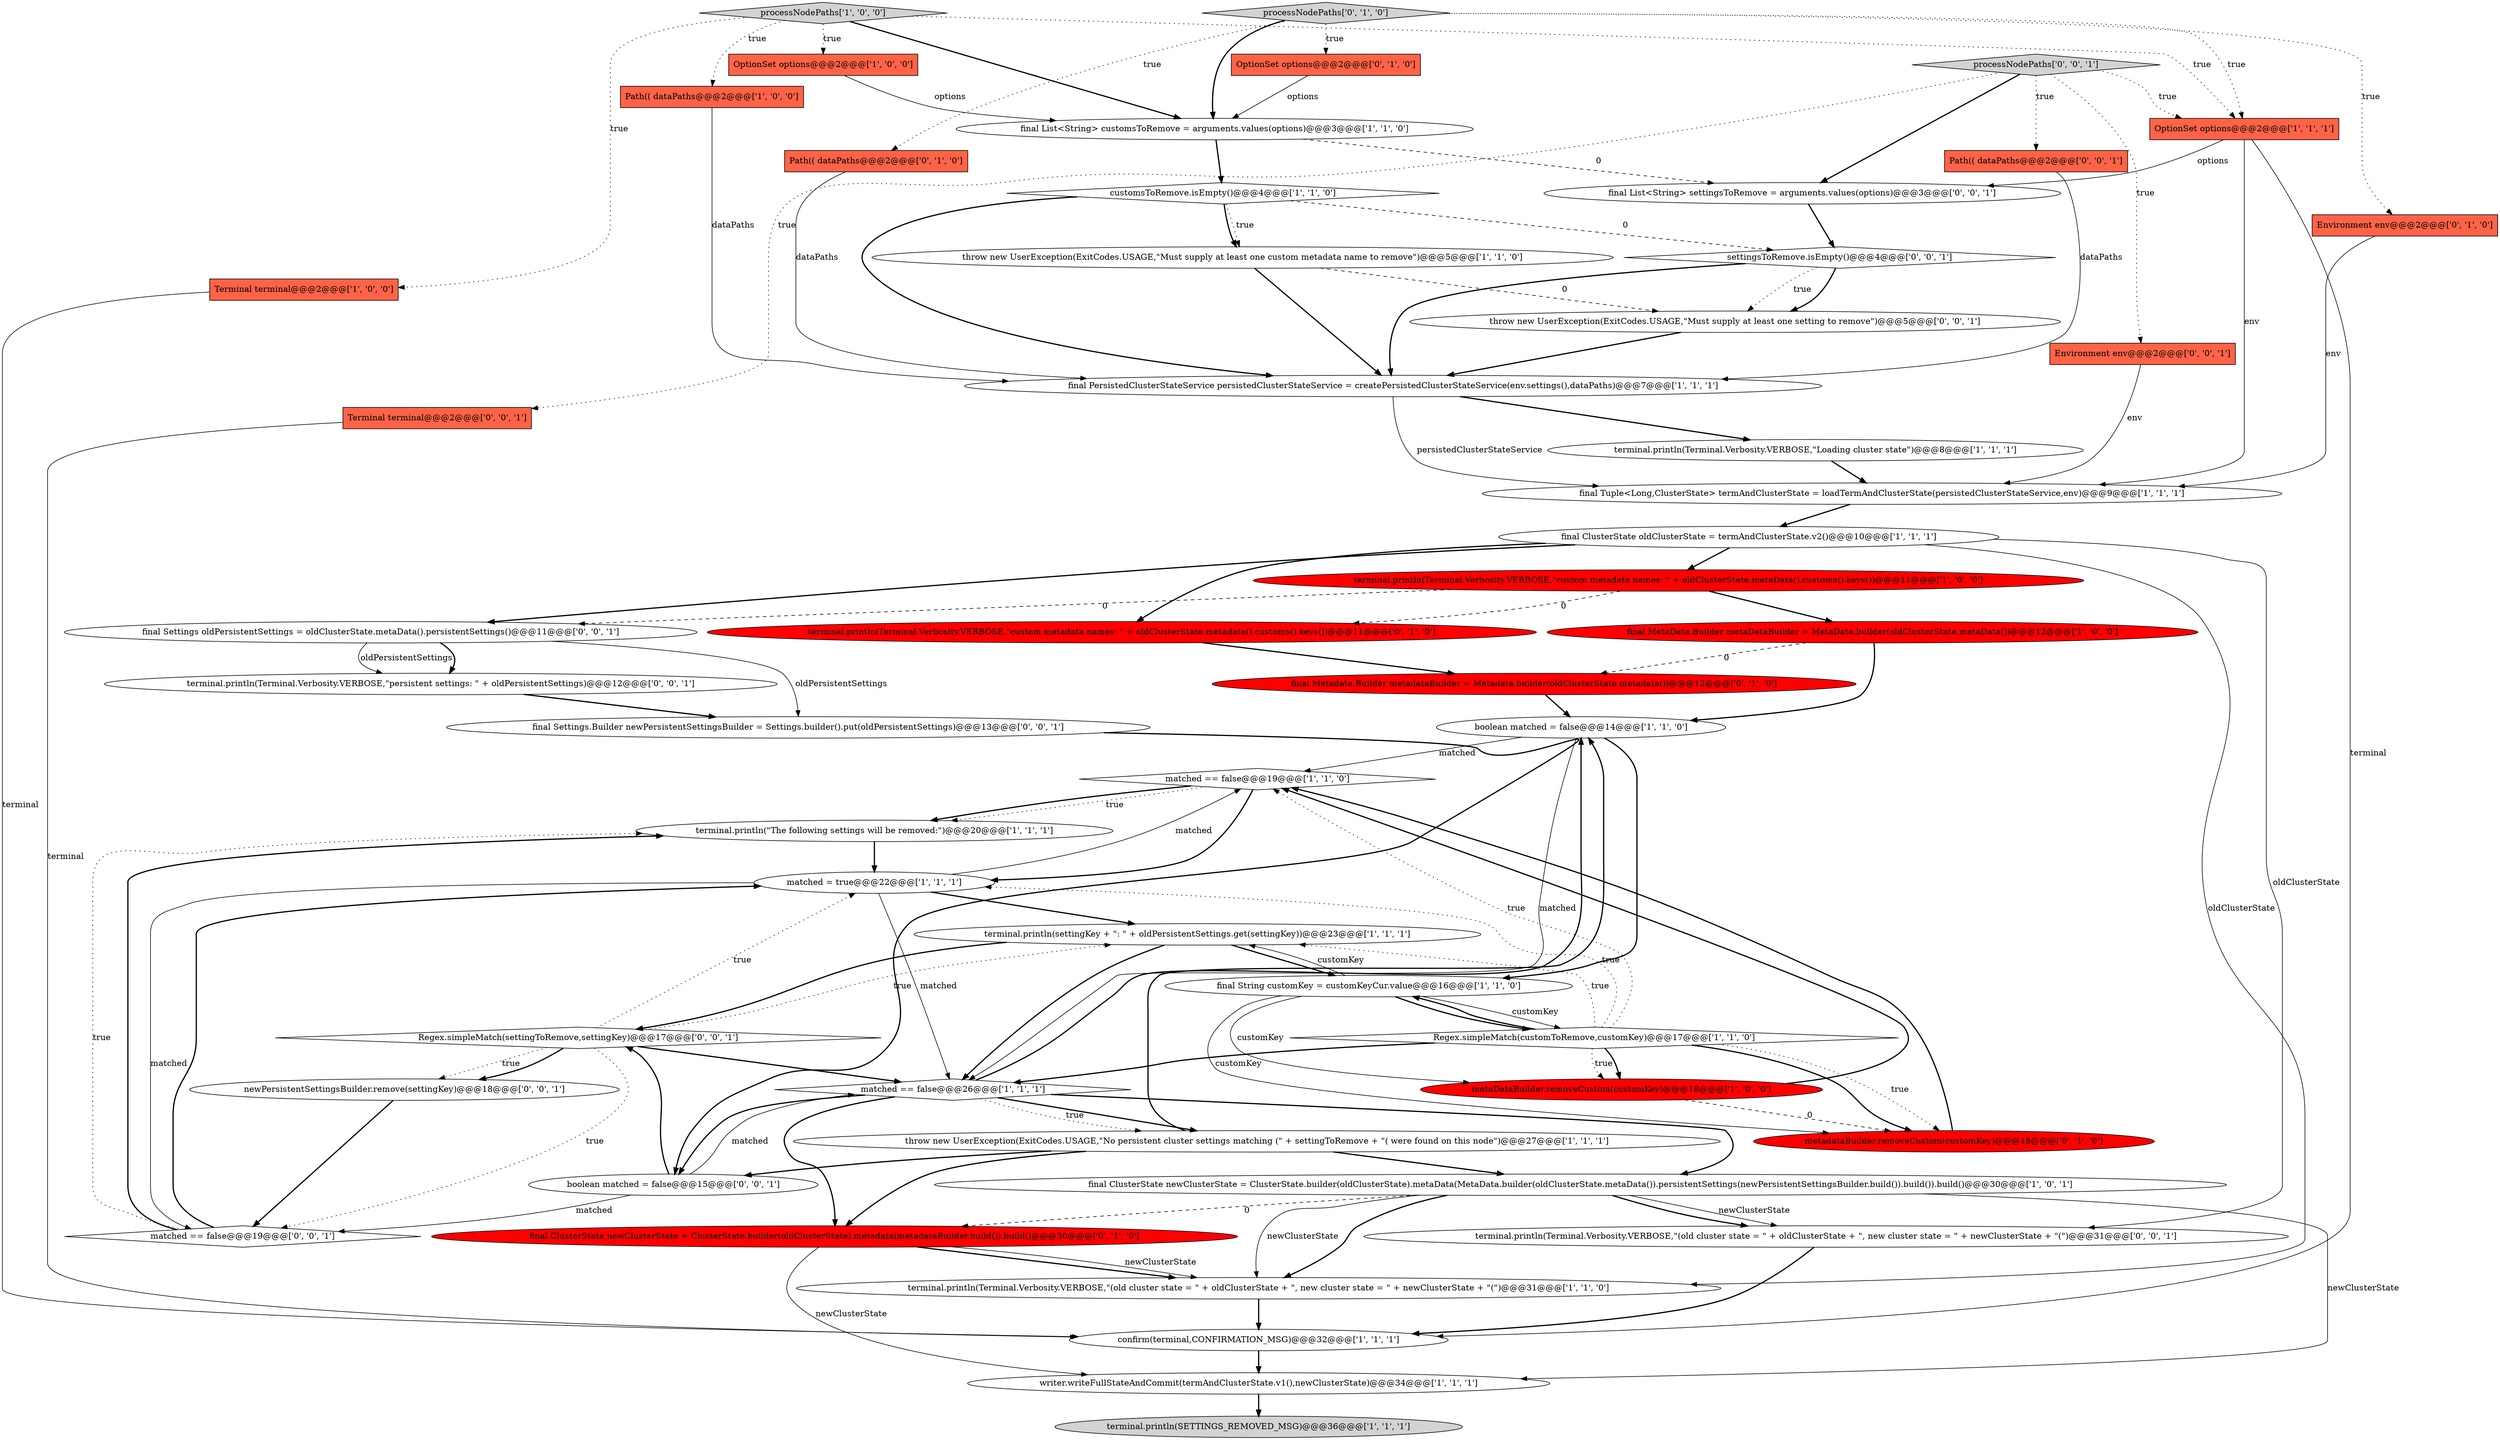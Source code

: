 digraph {
13 [style = filled, label = "final MetaData.Builder metaDataBuilder = MetaData.builder(oldClusterState.metaData())@@@12@@@['1', '0', '0']", fillcolor = red, shape = ellipse image = "AAA1AAABBB1BBB"];
0 [style = filled, label = "final ClusterState newClusterState = ClusterState.builder(oldClusterState).metaData(MetaData.builder(oldClusterState.metaData()).persistentSettings(newPersistentSettingsBuilder.build()).build()).build()@@@30@@@['1', '0', '1']", fillcolor = white, shape = ellipse image = "AAA0AAABBB1BBB"];
49 [style = filled, label = "Regex.simpleMatch(settingToRemove,settingKey)@@@17@@@['0', '0', '1']", fillcolor = white, shape = diamond image = "AAA0AAABBB3BBB"];
46 [style = filled, label = "matched == false@@@19@@@['0', '0', '1']", fillcolor = white, shape = diamond image = "AAA0AAABBB3BBB"];
29 [style = filled, label = "final Metadata.Builder metadataBuilder = Metadata.builder(oldClusterState.metadata())@@@12@@@['0', '1', '0']", fillcolor = red, shape = ellipse image = "AAA1AAABBB2BBB"];
34 [style = filled, label = "processNodePaths['0', '1', '0']", fillcolor = lightgray, shape = diamond image = "AAA0AAABBB2BBB"];
2 [style = filled, label = "terminal.println(\"The following settings will be removed:\")@@@20@@@['1', '1', '1']", fillcolor = white, shape = ellipse image = "AAA0AAABBB1BBB"];
41 [style = filled, label = "newPersistentSettingsBuilder.remove(settingKey)@@@18@@@['0', '0', '1']", fillcolor = white, shape = ellipse image = "AAA0AAABBB3BBB"];
37 [style = filled, label = "final Settings oldPersistentSettings = oldClusterState.metaData().persistentSettings()@@@11@@@['0', '0', '1']", fillcolor = white, shape = ellipse image = "AAA0AAABBB3BBB"];
17 [style = filled, label = "Path(( dataPaths@@@2@@@['1', '0', '0']", fillcolor = tomato, shape = box image = "AAA0AAABBB1BBB"];
25 [style = filled, label = "terminal.println(Terminal.Verbosity.VERBOSE,\"(old cluster state = \" + oldClusterState + \", new cluster state = \" + newClusterState + \"(\")@@@31@@@['1', '1', '0']", fillcolor = white, shape = ellipse image = "AAA0AAABBB1BBB"];
47 [style = filled, label = "Environment env@@@2@@@['0', '0', '1']", fillcolor = tomato, shape = box image = "AAA0AAABBB3BBB"];
10 [style = filled, label = "writer.writeFullStateAndCommit(termAndClusterState.v1(),newClusterState)@@@34@@@['1', '1', '1']", fillcolor = white, shape = ellipse image = "AAA0AAABBB1BBB"];
33 [style = filled, label = "terminal.println(Terminal.Verbosity.VERBOSE,\"custom metadata names: \" + oldClusterState.metadata().customs().keys())@@@11@@@['0', '1', '0']", fillcolor = red, shape = ellipse image = "AAA1AAABBB2BBB"];
21 [style = filled, label = "boolean matched = false@@@14@@@['1', '1', '0']", fillcolor = white, shape = ellipse image = "AAA0AAABBB1BBB"];
19 [style = filled, label = "matched == false@@@19@@@['1', '1', '0']", fillcolor = white, shape = diamond image = "AAA0AAABBB1BBB"];
39 [style = filled, label = "Path(( dataPaths@@@2@@@['0', '0', '1']", fillcolor = tomato, shape = box image = "AAA0AAABBB3BBB"];
14 [style = filled, label = "metaDataBuilder.removeCustom(customKey)@@@18@@@['1', '0', '0']", fillcolor = red, shape = ellipse image = "AAA1AAABBB1BBB"];
8 [style = filled, label = "final String customKey = customKeyCur.value@@@16@@@['1', '1', '0']", fillcolor = white, shape = ellipse image = "AAA0AAABBB1BBB"];
44 [style = filled, label = "terminal.println(Terminal.Verbosity.VERBOSE,\"persistent settings: \" + oldPersistentSettings)@@@12@@@['0', '0', '1']", fillcolor = white, shape = ellipse image = "AAA0AAABBB3BBB"];
48 [style = filled, label = "throw new UserException(ExitCodes.USAGE,\"Must supply at least one setting to remove\")@@@5@@@['0', '0', '1']", fillcolor = white, shape = ellipse image = "AAA0AAABBB3BBB"];
51 [style = filled, label = "settingsToRemove.isEmpty()@@@4@@@['0', '0', '1']", fillcolor = white, shape = diamond image = "AAA0AAABBB3BBB"];
28 [style = filled, label = "final ClusterState oldClusterState = termAndClusterState.v2()@@@10@@@['1', '1', '1']", fillcolor = white, shape = ellipse image = "AAA0AAABBB1BBB"];
20 [style = filled, label = "matched == false@@@26@@@['1', '1', '1']", fillcolor = white, shape = diamond image = "AAA0AAABBB1BBB"];
24 [style = filled, label = "confirm(terminal,CONFIRMATION_MSG)@@@32@@@['1', '1', '1']", fillcolor = white, shape = ellipse image = "AAA0AAABBB1BBB"];
38 [style = filled, label = "final List<String> settingsToRemove = arguments.values(options)@@@3@@@['0', '0', '1']", fillcolor = white, shape = ellipse image = "AAA0AAABBB3BBB"];
3 [style = filled, label = "Regex.simpleMatch(customToRemove,customKey)@@@17@@@['1', '1', '0']", fillcolor = white, shape = diamond image = "AAA0AAABBB1BBB"];
1 [style = filled, label = "customsToRemove.isEmpty()@@@4@@@['1', '1', '0']", fillcolor = white, shape = diamond image = "AAA0AAABBB1BBB"];
7 [style = filled, label = "final Tuple<Long,ClusterState> termAndClusterState = loadTermAndClusterState(persistedClusterStateService,env)@@@9@@@['1', '1', '1']", fillcolor = white, shape = ellipse image = "AAA0AAABBB1BBB"];
35 [style = filled, label = "Path(( dataPaths@@@2@@@['0', '1', '0']", fillcolor = tomato, shape = box image = "AAA0AAABBB2BBB"];
40 [style = filled, label = "boolean matched = false@@@15@@@['0', '0', '1']", fillcolor = white, shape = ellipse image = "AAA0AAABBB3BBB"];
16 [style = filled, label = "terminal.println(Terminal.Verbosity.VERBOSE,\"custom metadata names: \" + oldClusterState.metaData().customs().keys())@@@11@@@['1', '0', '0']", fillcolor = red, shape = ellipse image = "AAA1AAABBB1BBB"];
4 [style = filled, label = "terminal.println(Terminal.Verbosity.VERBOSE,\"Loading cluster state\")@@@8@@@['1', '1', '1']", fillcolor = white, shape = ellipse image = "AAA0AAABBB1BBB"];
23 [style = filled, label = "terminal.println(settingKey + \": \" + oldPersistentSettings.get(settingKey))@@@23@@@['1', '1', '1']", fillcolor = white, shape = ellipse image = "AAA0AAABBB1BBB"];
15 [style = filled, label = "processNodePaths['1', '0', '0']", fillcolor = lightgray, shape = diamond image = "AAA0AAABBB1BBB"];
31 [style = filled, label = "OptionSet options@@@2@@@['0', '1', '0']", fillcolor = tomato, shape = box image = "AAA0AAABBB2BBB"];
5 [style = filled, label = "terminal.println(SETTINGS_REMOVED_MSG)@@@36@@@['1', '1', '1']", fillcolor = lightgray, shape = ellipse image = "AAA0AAABBB1BBB"];
45 [style = filled, label = "processNodePaths['0', '0', '1']", fillcolor = lightgray, shape = diamond image = "AAA0AAABBB3BBB"];
50 [style = filled, label = "terminal.println(Terminal.Verbosity.VERBOSE,\"(old cluster state = \" + oldClusterState + \", new cluster state = \" + newClusterState + \"(\")@@@31@@@['0', '0', '1']", fillcolor = white, shape = ellipse image = "AAA0AAABBB3BBB"];
18 [style = filled, label = "OptionSet options@@@2@@@['1', '1', '1']", fillcolor = tomato, shape = box image = "AAA0AAABBB1BBB"];
12 [style = filled, label = "Terminal terminal@@@2@@@['1', '0', '0']", fillcolor = tomato, shape = box image = "AAA0AAABBB1BBB"];
11 [style = filled, label = "throw new UserException(ExitCodes.USAGE,\"Must supply at least one custom metadata name to remove\")@@@5@@@['1', '1', '0']", fillcolor = white, shape = ellipse image = "AAA0AAABBB1BBB"];
27 [style = filled, label = "final PersistedClusterStateService persistedClusterStateService = createPersistedClusterStateService(env.settings(),dataPaths)@@@7@@@['1', '1', '1']", fillcolor = white, shape = ellipse image = "AAA0AAABBB1BBB"];
30 [style = filled, label = "final ClusterState newClusterState = ClusterState.builder(oldClusterState).metadata(metadataBuilder.build()).build()@@@30@@@['0', '1', '0']", fillcolor = red, shape = ellipse image = "AAA1AAABBB2BBB"];
22 [style = filled, label = "matched = true@@@22@@@['1', '1', '1']", fillcolor = white, shape = ellipse image = "AAA0AAABBB1BBB"];
42 [style = filled, label = "final Settings.Builder newPersistentSettingsBuilder = Settings.builder().put(oldPersistentSettings)@@@13@@@['0', '0', '1']", fillcolor = white, shape = ellipse image = "AAA0AAABBB3BBB"];
43 [style = filled, label = "Terminal terminal@@@2@@@['0', '0', '1']", fillcolor = tomato, shape = box image = "AAA0AAABBB3BBB"];
36 [style = filled, label = "metadataBuilder.removeCustom(customKey)@@@18@@@['0', '1', '0']", fillcolor = red, shape = ellipse image = "AAA1AAABBB2BBB"];
32 [style = filled, label = "Environment env@@@2@@@['0', '1', '0']", fillcolor = tomato, shape = box image = "AAA0AAABBB2BBB"];
6 [style = filled, label = "OptionSet options@@@2@@@['1', '0', '0']", fillcolor = tomato, shape = box image = "AAA0AAABBB1BBB"];
9 [style = filled, label = "throw new UserException(ExitCodes.USAGE,\"No persistent cluster settings matching (\" + settingToRemove + \"( were found on this node\")@@@27@@@['1', '1', '1']", fillcolor = white, shape = ellipse image = "AAA0AAABBB1BBB"];
26 [style = filled, label = "final List<String> customsToRemove = arguments.values(options)@@@3@@@['1', '1', '0']", fillcolor = white, shape = ellipse image = "AAA0AAABBB1BBB"];
45->18 [style = dotted, label="true"];
40->49 [style = bold, label=""];
18->24 [style = solid, label="terminal"];
26->38 [style = dashed, label="0"];
20->9 [style = bold, label=""];
0->25 [style = solid, label="newClusterState"];
38->51 [style = bold, label=""];
46->2 [style = bold, label=""];
20->0 [style = bold, label=""];
1->27 [style = bold, label=""];
21->8 [style = bold, label=""];
17->27 [style = solid, label="dataPaths"];
51->48 [style = dotted, label="true"];
48->27 [style = bold, label=""];
22->46 [style = solid, label="matched"];
27->7 [style = solid, label="persistedClusterStateService"];
8->14 [style = solid, label="customKey"];
3->36 [style = bold, label=""];
51->48 [style = bold, label=""];
34->26 [style = bold, label=""];
0->25 [style = bold, label=""];
40->20 [style = solid, label="matched"];
45->38 [style = bold, label=""];
0->30 [style = dashed, label="0"];
9->21 [style = bold, label=""];
21->20 [style = solid, label="matched"];
16->33 [style = dashed, label="0"];
46->2 [style = dotted, label="true"];
45->43 [style = dotted, label="true"];
6->26 [style = solid, label="options"];
11->48 [style = dashed, label="0"];
9->40 [style = bold, label=""];
24->10 [style = bold, label=""];
23->49 [style = bold, label=""];
28->37 [style = bold, label=""];
21->19 [style = solid, label="matched"];
16->37 [style = dashed, label="0"];
34->18 [style = dotted, label="true"];
13->29 [style = dashed, label="0"];
12->24 [style = solid, label="terminal"];
26->1 [style = bold, label=""];
15->18 [style = dotted, label="true"];
19->2 [style = bold, label=""];
23->8 [style = bold, label=""];
22->23 [style = bold, label=""];
42->40 [style = bold, label=""];
37->44 [style = solid, label="oldPersistentSettings"];
1->11 [style = bold, label=""];
33->29 [style = bold, label=""];
15->17 [style = dotted, label="true"];
25->24 [style = bold, label=""];
34->31 [style = dotted, label="true"];
49->41 [style = dotted, label="true"];
8->3 [style = solid, label="customKey"];
49->41 [style = bold, label=""];
51->27 [style = bold, label=""];
15->12 [style = dotted, label="true"];
45->39 [style = dotted, label="true"];
41->46 [style = bold, label=""];
19->22 [style = bold, label=""];
49->46 [style = dotted, label="true"];
40->46 [style = solid, label="matched"];
3->23 [style = dotted, label="true"];
22->20 [style = solid, label="matched"];
44->42 [style = bold, label=""];
0->10 [style = solid, label="newClusterState"];
16->13 [style = bold, label=""];
23->20 [style = bold, label=""];
28->50 [style = solid, label="oldClusterState"];
20->9 [style = dotted, label="true"];
22->19 [style = solid, label="matched"];
8->3 [style = bold, label=""];
32->7 [style = solid, label="env"];
14->19 [style = bold, label=""];
1->51 [style = dashed, label="0"];
47->7 [style = solid, label="env"];
49->23 [style = dotted, label="true"];
29->21 [style = bold, label=""];
4->7 [style = bold, label=""];
3->14 [style = dotted, label="true"];
0->50 [style = solid, label="newClusterState"];
10->5 [style = bold, label=""];
7->28 [style = bold, label=""];
34->35 [style = dotted, label="true"];
3->8 [style = bold, label=""];
28->25 [style = solid, label="oldClusterState"];
37->44 [style = bold, label=""];
37->42 [style = solid, label="oldPersistentSettings"];
49->22 [style = dotted, label="true"];
35->27 [style = solid, label="dataPaths"];
49->20 [style = bold, label=""];
45->47 [style = dotted, label="true"];
36->19 [style = bold, label=""];
46->22 [style = bold, label=""];
50->24 [style = bold, label=""];
34->32 [style = dotted, label="true"];
18->7 [style = solid, label="env"];
9->0 [style = bold, label=""];
19->2 [style = dotted, label="true"];
3->36 [style = dotted, label="true"];
1->11 [style = dotted, label="true"];
3->14 [style = bold, label=""];
39->27 [style = solid, label="dataPaths"];
30->25 [style = bold, label=""];
9->30 [style = bold, label=""];
14->36 [style = dashed, label="0"];
28->16 [style = bold, label=""];
0->50 [style = bold, label=""];
15->26 [style = bold, label=""];
30->25 [style = solid, label="newClusterState"];
20->21 [style = bold, label=""];
27->4 [style = bold, label=""];
20->40 [style = bold, label=""];
3->20 [style = bold, label=""];
3->19 [style = dotted, label="true"];
28->33 [style = bold, label=""];
30->10 [style = solid, label="newClusterState"];
15->6 [style = dotted, label="true"];
3->22 [style = dotted, label="true"];
8->23 [style = solid, label="customKey"];
31->26 [style = solid, label="options"];
8->36 [style = solid, label="customKey"];
18->38 [style = solid, label="options"];
13->21 [style = bold, label=""];
2->22 [style = bold, label=""];
20->30 [style = bold, label=""];
11->27 [style = bold, label=""];
43->24 [style = solid, label="terminal"];
}
